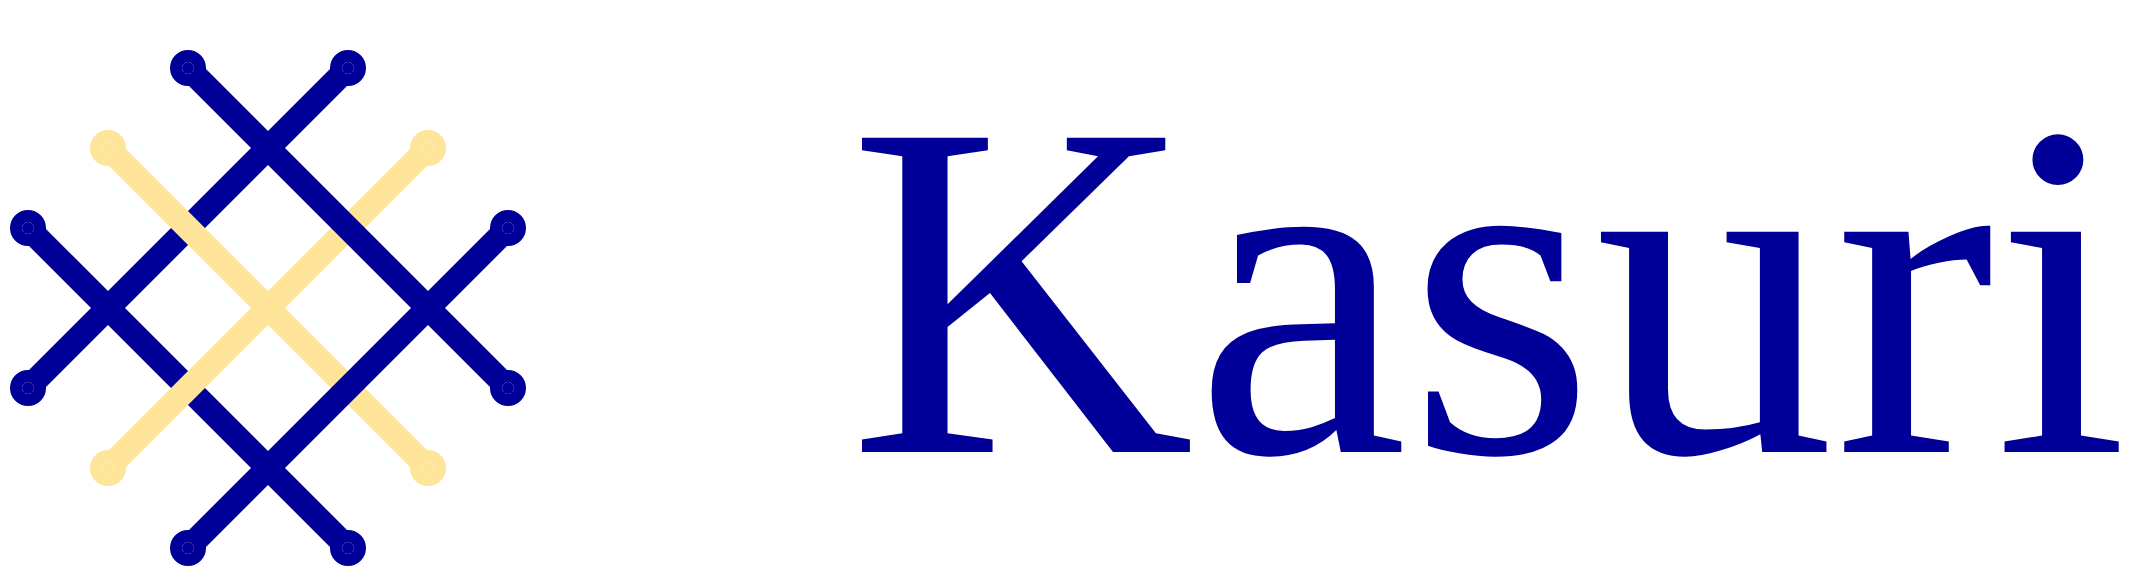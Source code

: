 <mxfile version="12.6.5" type="device"><diagram id="XoJVyJh-ssqpNrQRiYHI" name="Page-1"><mxGraphModel dx="1048" dy="773" grid="1" gridSize="10" guides="1" tooltips="1" connect="1" arrows="1" fold="1" page="1" pageScale="1" pageWidth="1654" pageHeight="1169" math="0" shadow="0"><root><mxCell id="0"/><mxCell id="1" parent="0"/><mxCell id="eCgAcmVT-Bid0m1WnZo8-3" value="" style="endArrow=oval;html=1;strokeWidth=12;strokeColor=#000099;startArrow=oval;startFill=1;endFill=1;" edge="1" parent="1"><mxGeometry width="50" height="50" relative="1" as="geometry"><mxPoint x="240" y="160" as="sourcePoint"/><mxPoint x="400" y="320" as="targetPoint"/></mxGeometry></mxCell><mxCell id="eCgAcmVT-Bid0m1WnZo8-4" value="" style="endArrow=oval;html=1;strokeWidth=12;strokeColor=#000099;startArrow=oval;startFill=1;endFill=1;" edge="1" parent="1"><mxGeometry width="50" height="50" relative="1" as="geometry"><mxPoint x="400" y="80" as="sourcePoint"/><mxPoint x="240" y="240" as="targetPoint"/></mxGeometry></mxCell><mxCell id="eCgAcmVT-Bid0m1WnZo8-1" value="" style="endArrow=oval;html=1;strokeWidth=12;strokeColor=#FFE599;startArrow=oval;startFill=1;endFill=1;" edge="1" parent="1"><mxGeometry width="50" height="50" relative="1" as="geometry"><mxPoint x="280" y="120" as="sourcePoint"/><mxPoint x="440" y="280" as="targetPoint"/></mxGeometry></mxCell><mxCell id="eCgAcmVT-Bid0m1WnZo8-6" value="" style="endArrow=oval;html=1;strokeWidth=12;strokeColor=#FFE599;startArrow=oval;startFill=1;endFill=1;" edge="1" parent="1"><mxGeometry width="50" height="50" relative="1" as="geometry"><mxPoint x="440" y="120" as="sourcePoint"/><mxPoint x="280" y="280" as="targetPoint"/></mxGeometry></mxCell><mxCell id="eCgAcmVT-Bid0m1WnZo8-5" value="" style="endArrow=oval;html=1;strokeWidth=12;strokeColor=#000099;startArrow=oval;startFill=1;endFill=1;" edge="1" parent="1"><mxGeometry width="50" height="50" relative="1" as="geometry"><mxPoint x="480" y="160" as="sourcePoint"/><mxPoint x="320" y="320" as="targetPoint"/></mxGeometry></mxCell><mxCell id="eCgAcmVT-Bid0m1WnZo8-2" value="" style="endArrow=oval;html=1;strokeWidth=12;strokeColor=#000099;startArrow=oval;startFill=1;endFill=1;" edge="1" parent="1"><mxGeometry width="50" height="50" relative="1" as="geometry"><mxPoint x="320" y="80" as="sourcePoint"/><mxPoint x="480" y="240" as="targetPoint"/></mxGeometry></mxCell><mxCell id="eCgAcmVT-Bid0m1WnZo8-7" value="Kasuri" style="text;html=1;strokeColor=none;fillColor=none;align=center;verticalAlign=middle;whiteSpace=wrap;rounded=0;fontColor=#000099;fontSize=240;fontFamily=Dennis Vallera;spacing=2;spacingRight=0;" vertex="1" parent="1"><mxGeometry x="690" y="90" width="560" height="200" as="geometry"/></mxCell></root></mxGraphModel></diagram></mxfile>